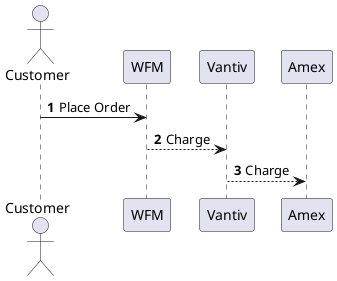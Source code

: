 @startuml WFM Connection with Amex
autonumber
actor Customer

Customer -> WFM: Place Order
WFM --> Vantiv: Charge
Vantiv --> Amex: Charge

@enduml
